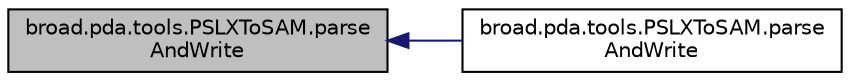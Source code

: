 digraph "broad.pda.tools.PSLXToSAM.parseAndWrite"
{
  edge [fontname="Helvetica",fontsize="10",labelfontname="Helvetica",labelfontsize="10"];
  node [fontname="Helvetica",fontsize="10",shape=record];
  rankdir="LR";
  Node1 [label="broad.pda.tools.PSLXToSAM.parse\lAndWrite",height=0.2,width=0.4,color="black", fillcolor="grey75", style="filled" fontcolor="black"];
  Node1 -> Node2 [dir="back",color="midnightblue",fontsize="10",style="solid",fontname="Helvetica"];
  Node2 [label="broad.pda.tools.PSLXToSAM.parse\lAndWrite",height=0.2,width=0.4,color="black", fillcolor="white", style="filled",URL="$classbroad_1_1pda_1_1tools_1_1_p_s_l_x_to_s_a_m.html#a861494045104170f1a46c1d827baa47c"];
}
